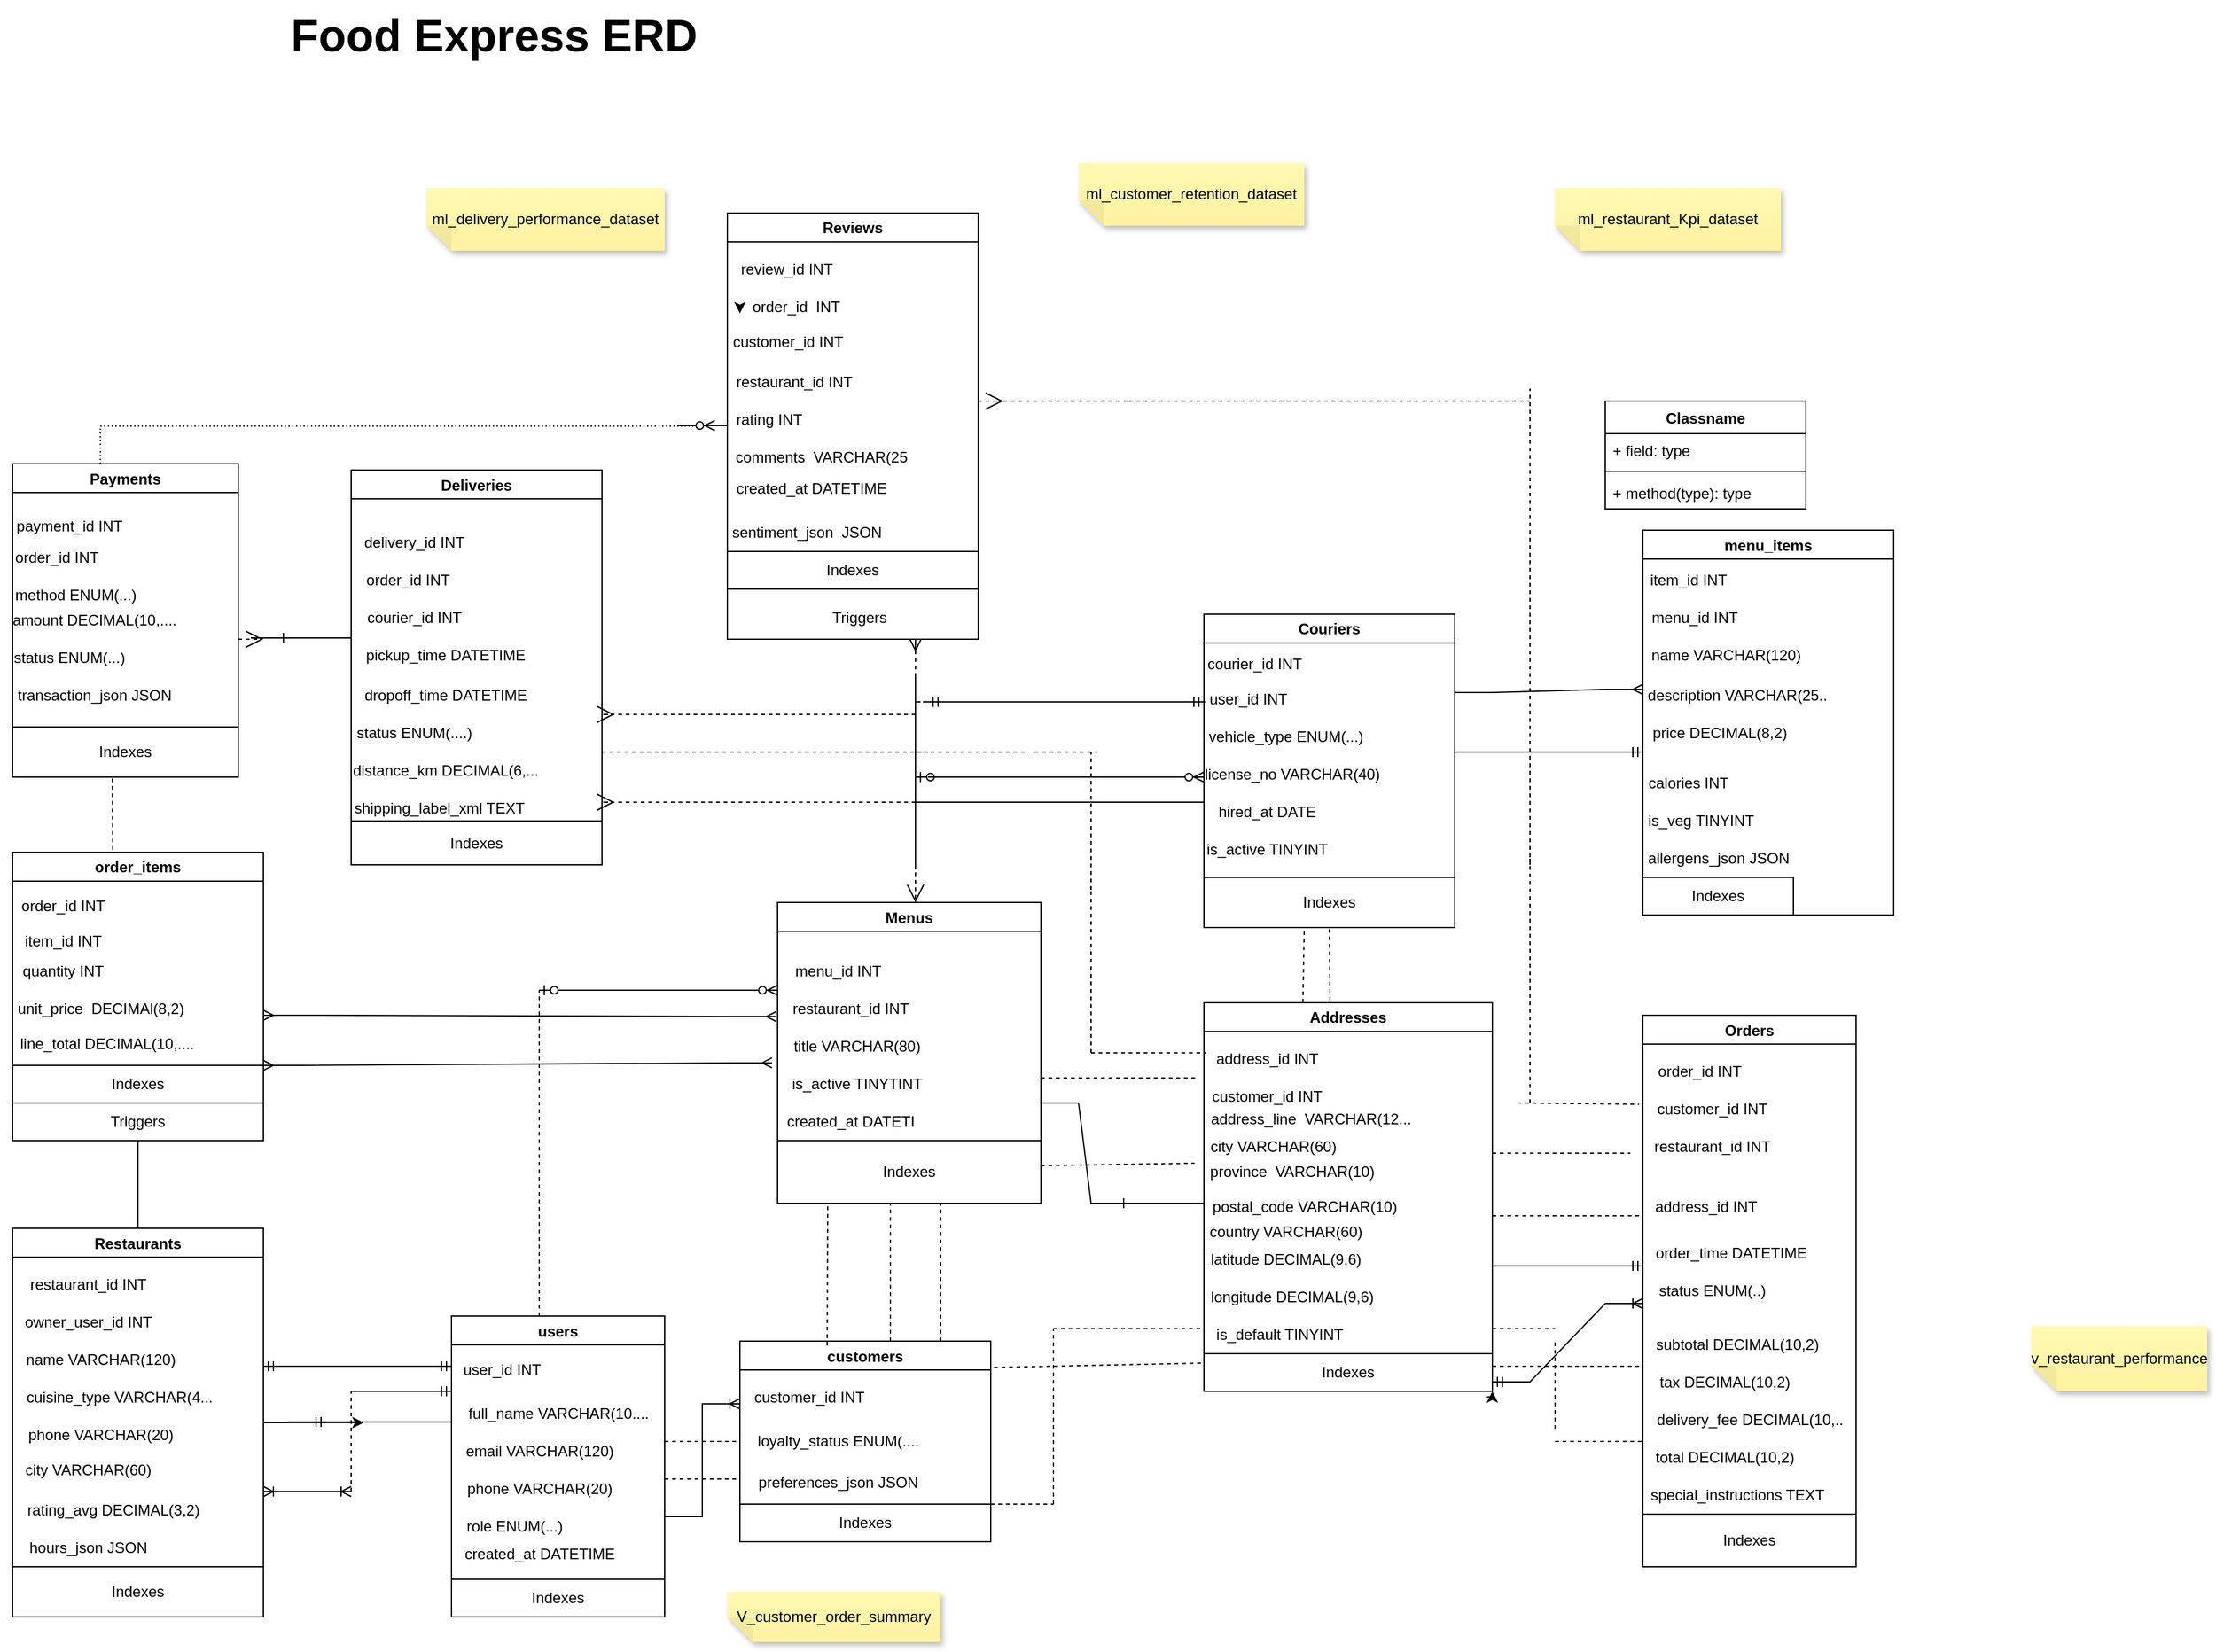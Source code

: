 <mxfile version="28.0.4">
  <diagram name="Page-1" id="BXa5AxyD-gErFOhY3Mkl">
    <mxGraphModel dx="1028" dy="611" grid="1" gridSize="10" guides="1" tooltips="1" connect="1" arrows="1" fold="1" page="1" pageScale="1" pageWidth="850" pageHeight="1100" math="0" shadow="0">
      <root>
        <mxCell id="0" />
        <mxCell id="1" parent="0" />
        <mxCell id="TD91ytQ3rEqcJZGxiR5c-213" value="&lt;h1 style=&quot;margin-top: 0px;&quot;&gt;&lt;span style=&quot;font-size: 36px;&quot;&gt;Food Express ERD&lt;/span&gt;&lt;/h1&gt;" style="text;html=1;whiteSpace=wrap;overflow=hidden;rounded=0;" parent="1" vertex="1">
          <mxGeometry x="680" y="70" width="1076" height="80" as="geometry" />
        </mxCell>
        <mxCell id="BL-Ye2QVcea9PvC6ndcK-2" value="Reviews" style="swimlane;whiteSpace=wrap;html=1;" parent="1" vertex="1">
          <mxGeometry x="1030" y="240" width="200" height="340" as="geometry">
            <mxRectangle x="1060" y="370" width="90" height="30" as="alternateBounds" />
          </mxGeometry>
        </mxCell>
        <mxCell id="BL-Ye2QVcea9PvC6ndcK-6" style="edgeStyle=orthogonalEdgeStyle;rounded=0;orthogonalLoop=1;jettySize=auto;html=1;exitX=0;exitY=0.5;exitDx=0;exitDy=0;" parent="BL-Ye2QVcea9PvC6ndcK-2" source="BL-Ye2QVcea9PvC6ndcK-4" edge="1">
          <mxGeometry relative="1" as="geometry">
            <mxPoint x="10" y="80" as="targetPoint" />
          </mxGeometry>
        </mxCell>
        <mxCell id="BL-Ye2QVcea9PvC6ndcK-4" value="order_id&amp;nbsp; INT" style="text;html=1;align=center;verticalAlign=middle;whiteSpace=wrap;rounded=0;" parent="BL-Ye2QVcea9PvC6ndcK-2" vertex="1">
          <mxGeometry x="10" y="60" width="90" height="30" as="geometry" />
        </mxCell>
        <mxCell id="BL-Ye2QVcea9PvC6ndcK-5" value="review_id INT" style="text;html=1;align=center;verticalAlign=middle;whiteSpace=wrap;rounded=0;" parent="BL-Ye2QVcea9PvC6ndcK-2" vertex="1">
          <mxGeometry x="5" y="30" width="85" height="30" as="geometry" />
        </mxCell>
        <mxCell id="BL-Ye2QVcea9PvC6ndcK-7" value="customer_id INT&lt;div&gt;&lt;br&gt;&lt;/div&gt;" style="text;html=1;align=center;verticalAlign=middle;resizable=0;points=[];autosize=1;strokeColor=none;fillColor=none;" parent="BL-Ye2QVcea9PvC6ndcK-2" vertex="1">
          <mxGeometry x="-7.5" y="90" width="110" height="40" as="geometry" />
        </mxCell>
        <mxCell id="BL-Ye2QVcea9PvC6ndcK-18" value="restaurant_id INT" style="text;html=1;align=center;verticalAlign=middle;resizable=0;points=[];autosize=1;strokeColor=none;fillColor=none;" parent="BL-Ye2QVcea9PvC6ndcK-2" vertex="1">
          <mxGeometry x="-7.5" y="120" width="120" height="30" as="geometry" />
        </mxCell>
        <mxCell id="BL-Ye2QVcea9PvC6ndcK-19" value="rating INT" style="text;html=1;align=center;verticalAlign=middle;resizable=0;points=[];autosize=1;strokeColor=none;fillColor=none;" parent="BL-Ye2QVcea9PvC6ndcK-2" vertex="1">
          <mxGeometry x="-7.5" y="150" width="80" height="30" as="geometry" />
        </mxCell>
        <mxCell id="BL-Ye2QVcea9PvC6ndcK-20" value="&amp;nbsp; &amp;nbsp; &amp;nbsp; &amp;nbsp; &amp;nbsp; &amp;nbsp; &amp;nbsp; &amp;nbsp; &amp;nbsp; &amp;nbsp; &amp;nbsp; &amp;nbsp; &amp;nbsp;comments&amp;nbsp; VARCHAR(25" style="text;html=1;align=center;verticalAlign=middle;resizable=0;points=[];autosize=1;strokeColor=none;fillColor=none;" parent="BL-Ye2QVcea9PvC6ndcK-2" vertex="1">
          <mxGeometry x="-87.5" y="180" width="240" height="30" as="geometry" />
        </mxCell>
        <mxCell id="BL-Ye2QVcea9PvC6ndcK-21" value="&amp;nbsp; &amp;nbsp; &amp;nbsp; &amp;nbsp; &amp;nbsp; &amp;nbsp; &amp;nbsp;created_at DATETIME" style="text;html=1;align=center;verticalAlign=middle;resizable=0;points=[];autosize=1;strokeColor=none;fillColor=none;" parent="BL-Ye2QVcea9PvC6ndcK-2" vertex="1">
          <mxGeometry x="-50" y="205" width="190" height="30" as="geometry" />
        </mxCell>
        <mxCell id="BL-Ye2QVcea9PvC6ndcK-22" value="sentiment_json&amp;nbsp; JSON" style="text;html=1;align=center;verticalAlign=middle;resizable=0;points=[];autosize=1;strokeColor=none;fillColor=none;" parent="BL-Ye2QVcea9PvC6ndcK-2" vertex="1">
          <mxGeometry x="-7.5" y="240" width="140" height="30" as="geometry" />
        </mxCell>
        <mxCell id="BL-Ye2QVcea9PvC6ndcK-31" style="edgeStyle=orthogonalEdgeStyle;rounded=0;orthogonalLoop=1;jettySize=auto;html=1;exitX=0;exitY=0.5;exitDx=0;exitDy=0;" parent="BL-Ye2QVcea9PvC6ndcK-2" source="BL-Ye2QVcea9PvC6ndcK-29" edge="1">
          <mxGeometry relative="1" as="geometry">
            <mxPoint y="285" as="targetPoint" />
          </mxGeometry>
        </mxCell>
        <mxCell id="BL-Ye2QVcea9PvC6ndcK-37" style="edgeStyle=orthogonalEdgeStyle;rounded=0;orthogonalLoop=1;jettySize=auto;html=1;exitX=0;exitY=0.5;exitDx=0;exitDy=0;" parent="BL-Ye2QVcea9PvC6ndcK-2" source="BL-Ye2QVcea9PvC6ndcK-29" edge="1">
          <mxGeometry relative="1" as="geometry">
            <mxPoint y="285" as="targetPoint" />
          </mxGeometry>
        </mxCell>
        <mxCell id="BL-Ye2QVcea9PvC6ndcK-132" value="Triggers" style="text;html=1;align=center;verticalAlign=middle;resizable=0;points=[];autosize=1;strokeColor=none;fillColor=none;" parent="BL-Ye2QVcea9PvC6ndcK-2" vertex="1">
          <mxGeometry x="70" y="308" width="70" height="30" as="geometry" />
        </mxCell>
        <mxCell id="BL-Ye2QVcea9PvC6ndcK-23" value="V_customer_order_summary" style="shape=note;whiteSpace=wrap;html=1;backgroundOutline=1;fontColor=#000000;darkOpacity=0.05;fillColor=#FFF9B2;strokeColor=none;fillStyle=solid;direction=west;gradientDirection=north;gradientColor=#FFF2A1;shadow=1;size=20;pointerEvents=1;" parent="1" vertex="1">
          <mxGeometry x="1030" y="1340" width="170" height="40" as="geometry" />
        </mxCell>
        <mxCell id="BL-Ye2QVcea9PvC6ndcK-24" value="ml_delivery_performance_dataset" style="shape=note;whiteSpace=wrap;html=1;backgroundOutline=1;fontColor=#000000;darkOpacity=0.05;fillColor=#FFF9B2;strokeColor=none;fillStyle=solid;direction=west;gradientDirection=north;gradientColor=#FFF2A1;shadow=1;size=20;pointerEvents=1;" parent="1" vertex="1">
          <mxGeometry x="790" y="220" width="190" height="50" as="geometry" />
        </mxCell>
        <mxCell id="BL-Ye2QVcea9PvC6ndcK-60" value="" style="endArrow=none;html=1;rounded=0;dashed=1;dashPattern=1 2;" parent="1" edge="1">
          <mxGeometry relative="1" as="geometry">
            <mxPoint x="720" y="410" as="sourcePoint" />
            <mxPoint x="1010" y="410" as="targetPoint" />
            <Array as="points">
              <mxPoint x="830" y="410" />
            </Array>
          </mxGeometry>
        </mxCell>
        <mxCell id="BL-Ye2QVcea9PvC6ndcK-54" value="" style="edgeStyle=entityRelationEdgeStyle;fontSize=12;html=1;endArrow=ERzeroToMany;endFill=1;rounded=0;" parent="1" edge="1">
          <mxGeometry width="100" height="100" relative="1" as="geometry">
            <mxPoint x="1000" y="409.5" as="sourcePoint" />
            <mxPoint x="1020" y="409.5" as="targetPoint" />
            <Array as="points">
              <mxPoint x="1020" y="395" />
              <mxPoint x="1010" y="405" />
              <mxPoint x="970" y="389.5" />
              <mxPoint x="1010" y="449.5" />
              <mxPoint x="1010" y="405" />
            </Array>
          </mxGeometry>
        </mxCell>
        <mxCell id="BL-Ye2QVcea9PvC6ndcK-62" value="" style="endArrow=none;html=1;rounded=0;dashed=1;dashPattern=1 2;" parent="1" edge="1">
          <mxGeometry relative="1" as="geometry">
            <mxPoint x="530" y="440" as="sourcePoint" />
            <mxPoint x="720" y="410" as="targetPoint" />
            <Array as="points">
              <mxPoint x="530" y="410" />
            </Array>
          </mxGeometry>
        </mxCell>
        <mxCell id="BL-Ye2QVcea9PvC6ndcK-87" style="edgeStyle=orthogonalEdgeStyle;rounded=0;orthogonalLoop=1;jettySize=auto;html=1;" parent="1" edge="1">
          <mxGeometry relative="1" as="geometry">
            <mxPoint x="670" y="560" as="targetPoint" />
            <mxPoint x="670" y="560" as="sourcePoint" />
          </mxGeometry>
        </mxCell>
        <mxCell id="BL-Ye2QVcea9PvC6ndcK-68" value="Payments" style="swimlane;" parent="1" vertex="1">
          <mxGeometry x="460" y="440" width="180" height="250" as="geometry" />
        </mxCell>
        <mxCell id="BL-Ye2QVcea9PvC6ndcK-69" value="payment_id INT" style="text;html=1;align=center;verticalAlign=middle;resizable=0;points=[];autosize=1;strokeColor=none;fillColor=none;" parent="BL-Ye2QVcea9PvC6ndcK-68" vertex="1">
          <mxGeometry x="-10" y="35" width="110" height="30" as="geometry" />
        </mxCell>
        <mxCell id="BL-Ye2QVcea9PvC6ndcK-70" value="order_id INT" style="text;html=1;align=center;verticalAlign=middle;resizable=0;points=[];autosize=1;strokeColor=none;fillColor=none;" parent="BL-Ye2QVcea9PvC6ndcK-68" vertex="1">
          <mxGeometry x="-10" y="60" width="90" height="30" as="geometry" />
        </mxCell>
        <mxCell id="BL-Ye2QVcea9PvC6ndcK-71" value="method ENUM(...)" style="text;html=1;align=center;verticalAlign=middle;resizable=0;points=[];autosize=1;strokeColor=none;fillColor=none;" parent="BL-Ye2QVcea9PvC6ndcK-68" vertex="1">
          <mxGeometry x="-10" y="90" width="120" height="30" as="geometry" />
        </mxCell>
        <mxCell id="BL-Ye2QVcea9PvC6ndcK-74" value="amount DECIMAL(10,...." style="text;html=1;align=center;verticalAlign=middle;resizable=0;points=[];autosize=1;strokeColor=none;fillColor=none;" parent="BL-Ye2QVcea9PvC6ndcK-68" vertex="1">
          <mxGeometry x="-10" y="110" width="150" height="30" as="geometry" />
        </mxCell>
        <mxCell id="BL-Ye2QVcea9PvC6ndcK-75" value="status ENUM(...)" style="text;html=1;align=center;verticalAlign=middle;resizable=0;points=[];autosize=1;strokeColor=none;fillColor=none;" parent="BL-Ye2QVcea9PvC6ndcK-68" vertex="1">
          <mxGeometry x="-10" y="140" width="110" height="30" as="geometry" />
        </mxCell>
        <mxCell id="BL-Ye2QVcea9PvC6ndcK-78" value="transaction_json JSON" style="text;html=1;align=center;verticalAlign=middle;resizable=0;points=[];autosize=1;strokeColor=none;fillColor=none;" parent="BL-Ye2QVcea9PvC6ndcK-68" vertex="1">
          <mxGeometry x="-10" y="170" width="150" height="30" as="geometry" />
        </mxCell>
        <UserObject label="Indexes" treeRoot="1" id="BL-Ye2QVcea9PvC6ndcK-79">
          <mxCell style="whiteSpace=wrap;html=1;align=center;treeFolding=1;treeMoving=1;newEdgeStyle={&quot;edgeStyle&quot;:&quot;elbowEdgeStyle&quot;,&quot;startArrow&quot;:&quot;none&quot;,&quot;endArrow&quot;:&quot;none&quot;};" parent="BL-Ye2QVcea9PvC6ndcK-68" vertex="1">
            <mxGeometry y="210" width="180" height="40" as="geometry" />
          </mxCell>
        </UserObject>
        <mxCell id="BL-Ye2QVcea9PvC6ndcK-80" style="edgeStyle=elbowEdgeStyle;rounded=0;orthogonalLoop=1;jettySize=auto;html=1;startArrow=none;endArrow=none;exitX=0;exitY=0.5;exitDx=0;exitDy=0;" parent="BL-Ye2QVcea9PvC6ndcK-68" source="BL-Ye2QVcea9PvC6ndcK-79" target="BL-Ye2QVcea9PvC6ndcK-79" edge="1">
          <mxGeometry relative="1" as="geometry">
            <Array as="points">
              <mxPoint x="10" y="223" />
            </Array>
          </mxGeometry>
        </mxCell>
        <mxCell id="BL-Ye2QVcea9PvC6ndcK-88" value="" style="endArrow=open;endSize=12;dashed=1;html=1;rounded=0;" parent="1" edge="1">
          <mxGeometry x="-1" y="-10" width="160" relative="1" as="geometry">
            <mxPoint x="640" y="580" as="sourcePoint" />
            <mxPoint x="660" y="580" as="targetPoint" />
            <mxPoint x="-10" y="-10" as="offset" />
          </mxGeometry>
        </mxCell>
        <mxCell id="BL-Ye2QVcea9PvC6ndcK-92" value="" style="edgeStyle=entityRelationEdgeStyle;fontSize=12;html=1;endArrow=ERone;endFill=1;rounded=0;" parent="1" edge="1">
          <mxGeometry width="100" height="100" relative="1" as="geometry">
            <mxPoint x="700" y="579" as="sourcePoint" />
            <mxPoint x="680" y="579" as="targetPoint" />
            <Array as="points">
              <mxPoint x="950" y="600" />
            </Array>
          </mxGeometry>
        </mxCell>
        <mxCell id="BL-Ye2QVcea9PvC6ndcK-95" value="Deliveries" style="swimlane;" parent="1" vertex="1">
          <mxGeometry x="730" y="445" width="200" height="315" as="geometry" />
        </mxCell>
        <mxCell id="BL-Ye2QVcea9PvC6ndcK-99" value="delivery_id INT" style="text;html=1;align=center;verticalAlign=middle;resizable=0;points=[];autosize=1;strokeColor=none;fillColor=none;" parent="BL-Ye2QVcea9PvC6ndcK-95" vertex="1">
          <mxGeometry y="43" width="100" height="30" as="geometry" />
        </mxCell>
        <mxCell id="BL-Ye2QVcea9PvC6ndcK-100" value="order_id INT" style="text;html=1;align=center;verticalAlign=middle;resizable=0;points=[];autosize=1;strokeColor=none;fillColor=none;" parent="BL-Ye2QVcea9PvC6ndcK-95" vertex="1">
          <mxGeometry y="73" width="90" height="30" as="geometry" />
        </mxCell>
        <mxCell id="BL-Ye2QVcea9PvC6ndcK-101" value="courier_id INT" style="text;html=1;align=center;verticalAlign=middle;resizable=0;points=[];autosize=1;strokeColor=none;fillColor=none;" parent="BL-Ye2QVcea9PvC6ndcK-95" vertex="1">
          <mxGeometry y="103" width="100" height="30" as="geometry" />
        </mxCell>
        <mxCell id="BL-Ye2QVcea9PvC6ndcK-103" value="dropoff_time DATETIME" style="text;html=1;align=center;verticalAlign=middle;resizable=0;points=[];autosize=1;strokeColor=none;fillColor=none;" parent="BL-Ye2QVcea9PvC6ndcK-95" vertex="1">
          <mxGeometry y="165" width="150" height="30" as="geometry" />
        </mxCell>
        <mxCell id="BL-Ye2QVcea9PvC6ndcK-107" value="distance_km DECIMAL(6,..." style="text;html=1;align=center;verticalAlign=middle;resizable=0;points=[];autosize=1;strokeColor=none;fillColor=none;" parent="BL-Ye2QVcea9PvC6ndcK-95" vertex="1">
          <mxGeometry x="-10" y="225" width="170" height="30" as="geometry" />
        </mxCell>
        <UserObject label="Indexes" treeRoot="1" id="BL-Ye2QVcea9PvC6ndcK-112">
          <mxCell style="whiteSpace=wrap;html=1;align=center;treeFolding=1;treeMoving=1;newEdgeStyle={&quot;edgeStyle&quot;:&quot;elbowEdgeStyle&quot;,&quot;startArrow&quot;:&quot;none&quot;,&quot;endArrow&quot;:&quot;none&quot;};" parent="BL-Ye2QVcea9PvC6ndcK-95" vertex="1">
            <mxGeometry y="280" width="200" height="35" as="geometry" />
          </mxCell>
        </UserObject>
        <mxCell id="BL-Ye2QVcea9PvC6ndcK-102" value="pickup_time DATETIME" style="text;html=1;align=center;verticalAlign=middle;resizable=0;points=[];autosize=1;strokeColor=none;fillColor=none;" parent="1" vertex="1">
          <mxGeometry x="730" y="578" width="150" height="30" as="geometry" />
        </mxCell>
        <mxCell id="BL-Ye2QVcea9PvC6ndcK-104" value="status ENUM(....)" style="text;html=1;align=center;verticalAlign=middle;resizable=0;points=[];autosize=1;strokeColor=none;fillColor=none;" parent="1" vertex="1">
          <mxGeometry x="720" y="640" width="120" height="30" as="geometry" />
        </mxCell>
        <mxCell id="BL-Ye2QVcea9PvC6ndcK-110" value="shipping_label_xml TEXT" style="text;html=1;align=center;verticalAlign=middle;resizable=0;points=[];autosize=1;strokeColor=none;fillColor=none;" parent="1" vertex="1">
          <mxGeometry x="720" y="700" width="160" height="30" as="geometry" />
        </mxCell>
        <mxCell id="BL-Ye2QVcea9PvC6ndcK-128" value="" style="html=1;verticalAlign=bottom;endArrow=open;dashed=1;endSize=8;curved=0;rounded=0;exitX=0.5;exitY=1;exitDx=0;exitDy=0;" parent="1" edge="1">
          <mxGeometry relative="1" as="geometry">
            <mxPoint x="1180" y="580" as="sourcePoint" />
            <mxPoint x="1180" y="590" as="targetPoint" />
          </mxGeometry>
        </mxCell>
        <mxCell id="BL-Ye2QVcea9PvC6ndcK-137" value="" style="endArrow=open;endSize=12;dashed=1;html=1;rounded=0;" parent="1" edge="1">
          <mxGeometry width="160" relative="1" as="geometry">
            <mxPoint x="1180" y="610" as="sourcePoint" />
            <mxPoint x="1180" y="790" as="targetPoint" />
          </mxGeometry>
        </mxCell>
        <mxCell id="BL-Ye2QVcea9PvC6ndcK-148" value="" style="endArrow=open;endSize=12;dashed=1;html=1;rounded=0;" parent="1" edge="1">
          <mxGeometry width="160" relative="1" as="geometry">
            <mxPoint x="1180" y="640" as="sourcePoint" />
            <mxPoint x="940" y="640" as="targetPoint" />
            <Array as="points">
              <mxPoint x="930" y="640" />
            </Array>
          </mxGeometry>
        </mxCell>
        <mxCell id="BL-Ye2QVcea9PvC6ndcK-154" value="" style="endArrow=open;endSize=12;dashed=1;html=1;rounded=0;" parent="1" edge="1">
          <mxGeometry width="160" relative="1" as="geometry">
            <mxPoint x="1180" y="710" as="sourcePoint" />
            <mxPoint x="940" y="710" as="targetPoint" />
            <Array as="points">
              <mxPoint x="930" y="710" />
            </Array>
          </mxGeometry>
        </mxCell>
        <mxCell id="BL-Ye2QVcea9PvC6ndcK-157" value="" style="endArrow=none;dashed=1;html=1;rounded=0;" parent="1" edge="1">
          <mxGeometry width="50" height="50" relative="1" as="geometry">
            <mxPoint x="930" y="670" as="sourcePoint" />
            <mxPoint x="1190" y="670" as="targetPoint" />
          </mxGeometry>
        </mxCell>
        <mxCell id="BL-Ye2QVcea9PvC6ndcK-158" value="" style="endArrow=none;dashed=1;html=1;rounded=0;" parent="1" edge="1">
          <mxGeometry width="50" height="50" relative="1" as="geometry">
            <mxPoint x="1180" y="760" as="sourcePoint" />
            <mxPoint x="1180" y="580" as="targetPoint" />
          </mxGeometry>
        </mxCell>
        <mxCell id="BL-Ye2QVcea9PvC6ndcK-159" value="" style="endArrow=none;dashed=1;html=1;rounded=0;" parent="1" edge="1">
          <mxGeometry width="50" height="50" relative="1" as="geometry">
            <mxPoint x="1180" y="630" as="sourcePoint" />
            <mxPoint x="1180" y="630" as="targetPoint" />
            <Array as="points">
              <mxPoint x="1290" y="630" />
            </Array>
          </mxGeometry>
        </mxCell>
        <mxCell id="BL-Ye2QVcea9PvC6ndcK-161" value="" style="endArrow=none;dashed=1;html=1;rounded=0;" parent="1" edge="1">
          <mxGeometry width="50" height="50" relative="1" as="geometry">
            <mxPoint x="1290" y="630" as="sourcePoint" />
            <mxPoint x="1360" y="630" as="targetPoint" />
          </mxGeometry>
        </mxCell>
        <mxCell id="BL-Ye2QVcea9PvC6ndcK-162" value="" style="endArrow=none;dashed=1;html=1;rounded=0;" parent="1" edge="1">
          <mxGeometry width="50" height="50" relative="1" as="geometry">
            <mxPoint x="1331" y="630" as="sourcePoint" />
            <mxPoint x="1411" y="630" as="targetPoint" />
          </mxGeometry>
        </mxCell>
        <mxCell id="BL-Ye2QVcea9PvC6ndcK-163" value="" style="edgeStyle=entityRelationEdgeStyle;fontSize=12;html=1;endArrow=ERmandOne;startArrow=ERmandOne;rounded=0;" parent="1" edge="1">
          <mxGeometry width="100" height="100" relative="1" as="geometry">
            <mxPoint x="1190" y="630" as="sourcePoint" />
            <mxPoint x="1410" y="630" as="targetPoint" />
          </mxGeometry>
        </mxCell>
        <mxCell id="BL-Ye2QVcea9PvC6ndcK-165" value="Couriers" style="swimlane;whiteSpace=wrap;html=1;" parent="1" vertex="1">
          <mxGeometry x="1410" y="560" width="200" height="250" as="geometry" />
        </mxCell>
        <mxCell id="BL-Ye2QVcea9PvC6ndcK-166" value="courier_id INT" style="text;html=1;align=center;verticalAlign=middle;resizable=0;points=[];autosize=1;strokeColor=none;fillColor=none;" parent="BL-Ye2QVcea9PvC6ndcK-165" vertex="1">
          <mxGeometry x="-10" y="25" width="100" height="30" as="geometry" />
        </mxCell>
        <mxCell id="BL-Ye2QVcea9PvC6ndcK-167" value="user_id INT" style="text;html=1;align=center;verticalAlign=middle;resizable=0;points=[];autosize=1;strokeColor=none;fillColor=none;" parent="BL-Ye2QVcea9PvC6ndcK-165" vertex="1">
          <mxGeometry x="-10" y="53" width="90" height="30" as="geometry" />
        </mxCell>
        <mxCell id="BL-Ye2QVcea9PvC6ndcK-168" value="vehicle_type ENUM(...)" style="text;html=1;align=center;verticalAlign=middle;resizable=0;points=[];autosize=1;strokeColor=none;fillColor=none;" parent="BL-Ye2QVcea9PvC6ndcK-165" vertex="1">
          <mxGeometry x="-10" y="83" width="150" height="30" as="geometry" />
        </mxCell>
        <mxCell id="BL-Ye2QVcea9PvC6ndcK-170" value="license_no VARCHAR(40)" style="text;html=1;align=center;verticalAlign=middle;resizable=0;points=[];autosize=1;strokeColor=none;fillColor=none;" parent="BL-Ye2QVcea9PvC6ndcK-165" vertex="1">
          <mxGeometry x="-10" y="113" width="160" height="30" as="geometry" />
        </mxCell>
        <mxCell id="BL-Ye2QVcea9PvC6ndcK-175" value="hired_at DATE" style="text;html=1;align=center;verticalAlign=middle;resizable=0;points=[];autosize=1;strokeColor=none;fillColor=none;" parent="BL-Ye2QVcea9PvC6ndcK-165" vertex="1">
          <mxGeometry y="143" width="100" height="30" as="geometry" />
        </mxCell>
        <mxCell id="BL-Ye2QVcea9PvC6ndcK-177" value="is_active TINYINT" style="text;html=1;align=center;verticalAlign=middle;resizable=0;points=[];autosize=1;strokeColor=none;fillColor=none;" parent="BL-Ye2QVcea9PvC6ndcK-165" vertex="1">
          <mxGeometry x="-10" y="173" width="120" height="30" as="geometry" />
        </mxCell>
        <mxCell id="BL-Ye2QVcea9PvC6ndcK-180" style="edgeStyle=elbowEdgeStyle;rounded=0;orthogonalLoop=1;jettySize=auto;html=1;startArrow=none;endArrow=none;exitX=0.5;exitY=1;exitDx=0;exitDy=0;" parent="BL-Ye2QVcea9PvC6ndcK-165" source="BL-Ye2QVcea9PvC6ndcK-178" edge="1">
          <mxGeometry relative="1" as="geometry">
            <mxPoint x="100" y="235" as="targetPoint" />
            <Array as="points" />
          </mxGeometry>
        </mxCell>
        <UserObject label="Indexes" treeRoot="1" id="BL-Ye2QVcea9PvC6ndcK-178">
          <mxCell style="whiteSpace=wrap;html=1;align=center;treeFolding=1;treeMoving=1;newEdgeStyle={&quot;edgeStyle&quot;:&quot;elbowEdgeStyle&quot;,&quot;startArrow&quot;:&quot;none&quot;,&quot;endArrow&quot;:&quot;none&quot;};" parent="BL-Ye2QVcea9PvC6ndcK-165" vertex="1">
            <mxGeometry y="210" width="200" height="40" as="geometry" />
          </mxCell>
        </UserObject>
        <mxCell id="BL-Ye2QVcea9PvC6ndcK-188" value="" style="edgeStyle=entityRelationEdgeStyle;fontSize=12;html=1;endArrow=ERzeroToMany;startArrow=ERzeroToOne;rounded=0;" parent="BL-Ye2QVcea9PvC6ndcK-165" edge="1">
          <mxGeometry width="100" height="100" relative="1" as="geometry">
            <mxPoint x="-230.08" y="130" as="sourcePoint" />
            <mxPoint y="130" as="targetPoint" />
            <Array as="points">
              <mxPoint x="-220.08" y="130" />
              <mxPoint x="-10.08" y="130" />
            </Array>
          </mxGeometry>
        </mxCell>
        <mxCell id="BL-Ye2QVcea9PvC6ndcK-246" value="" style="edgeStyle=entityRelationEdgeStyle;fontSize=12;html=1;endArrow=ERmandOne;rounded=0;" parent="BL-Ye2QVcea9PvC6ndcK-165" edge="1">
          <mxGeometry width="100" height="100" relative="1" as="geometry">
            <mxPoint x="200" y="110" as="sourcePoint" />
            <mxPoint x="350" y="110" as="targetPoint" />
          </mxGeometry>
        </mxCell>
        <mxCell id="BL-Ye2QVcea9PvC6ndcK-350" value="" style="endArrow=none;dashed=1;html=1;rounded=0;" parent="BL-Ye2QVcea9PvC6ndcK-165" edge="1">
          <mxGeometry width="50" height="50" relative="1" as="geometry">
            <mxPoint x="260" y="390" as="sourcePoint" />
            <mxPoint x="260" y="190" as="targetPoint" />
          </mxGeometry>
        </mxCell>
        <mxCell id="BL-Ye2QVcea9PvC6ndcK-183" value="" style="endArrow=none;dashed=1;html=1;rounded=0;" parent="1" edge="1">
          <mxGeometry width="50" height="50" relative="1" as="geometry">
            <mxPoint x="1180" y="670" as="sourcePoint" />
            <mxPoint x="1270" y="670" as="targetPoint" />
          </mxGeometry>
        </mxCell>
        <mxCell id="BL-Ye2QVcea9PvC6ndcK-184" value="" style="endArrow=none;dashed=1;html=1;rounded=0;" parent="1" edge="1">
          <mxGeometry width="50" height="50" relative="1" as="geometry">
            <mxPoint x="1275" y="670" as="sourcePoint" />
            <mxPoint x="1325" y="670" as="targetPoint" />
          </mxGeometry>
        </mxCell>
        <mxCell id="BL-Ye2QVcea9PvC6ndcK-185" value="" style="endArrow=none;dashed=1;html=1;rounded=0;" parent="1" edge="1">
          <mxGeometry width="50" height="50" relative="1" as="geometry">
            <mxPoint x="1320" y="780" as="sourcePoint" />
            <mxPoint x="1320" y="670" as="targetPoint" />
          </mxGeometry>
        </mxCell>
        <mxCell id="BL-Ye2QVcea9PvC6ndcK-186" value="" style="endArrow=none;dashed=1;html=1;rounded=0;" parent="1" edge="1">
          <mxGeometry width="50" height="50" relative="1" as="geometry">
            <mxPoint x="1180" y="690" as="sourcePoint" />
            <mxPoint x="1390" y="690" as="targetPoint" />
          </mxGeometry>
        </mxCell>
        <mxCell id="BL-Ye2QVcea9PvC6ndcK-189" value="" style="endArrow=none;dashed=1;html=1;rounded=0;" parent="1" edge="1">
          <mxGeometry width="50" height="50" relative="1" as="geometry">
            <mxPoint x="1320" y="880" as="sourcePoint" />
            <mxPoint x="1320" y="780" as="targetPoint" />
          </mxGeometry>
        </mxCell>
        <mxCell id="BL-Ye2QVcea9PvC6ndcK-190" value="" style="endArrow=none;html=1;rounded=0;" parent="1" edge="1">
          <mxGeometry width="50" height="50" relative="1" as="geometry">
            <mxPoint x="1190" y="690" as="sourcePoint" />
            <mxPoint x="1390" y="690" as="targetPoint" />
          </mxGeometry>
        </mxCell>
        <mxCell id="BL-Ye2QVcea9PvC6ndcK-194" value="" style="endArrow=none;dashed=1;html=1;rounded=0;entryX=0.5;entryY=1;entryDx=0;entryDy=0;exitX=0.437;exitY=-0.006;exitDx=0;exitDy=0;exitPerimeter=0;" parent="1" source="BL-Ye2QVcea9PvC6ndcK-195" target="BL-Ye2QVcea9PvC6ndcK-178" edge="1">
          <mxGeometry width="50" height="50" relative="1" as="geometry">
            <mxPoint x="1510" y="860" as="sourcePoint" />
            <mxPoint x="1520" y="810" as="targetPoint" />
          </mxGeometry>
        </mxCell>
        <mxCell id="BL-Ye2QVcea9PvC6ndcK-231" style="edgeStyle=orthogonalEdgeStyle;rounded=0;orthogonalLoop=1;jettySize=auto;html=1;exitX=0.981;exitY=1.15;exitDx=0;exitDy=0;entryX=1;entryY=1;entryDx=0;entryDy=0;exitPerimeter=0;" parent="1" source="BL-Ye2QVcea9PvC6ndcK-230" target="BL-Ye2QVcea9PvC6ndcK-230" edge="1">
          <mxGeometry relative="1" as="geometry" />
        </mxCell>
        <mxCell id="BL-Ye2QVcea9PvC6ndcK-195" value="Addresses" style="swimlane;whiteSpace=wrap;html=1;" parent="1" vertex="1">
          <mxGeometry x="1410" y="870" width="230" height="310" as="geometry" />
        </mxCell>
        <mxCell id="BL-Ye2QVcea9PvC6ndcK-196" value="address_id INT" style="text;html=1;align=center;verticalAlign=middle;resizable=0;points=[];autosize=1;strokeColor=none;fillColor=none;" parent="BL-Ye2QVcea9PvC6ndcK-195" vertex="1">
          <mxGeometry y="30" width="100" height="30" as="geometry" />
        </mxCell>
        <mxCell id="BL-Ye2QVcea9PvC6ndcK-199" value="customer_id INT" style="text;html=1;align=center;verticalAlign=middle;resizable=0;points=[];autosize=1;strokeColor=none;fillColor=none;" parent="BL-Ye2QVcea9PvC6ndcK-195" vertex="1">
          <mxGeometry x="-5" y="60" width="110" height="30" as="geometry" />
        </mxCell>
        <mxCell id="BL-Ye2QVcea9PvC6ndcK-200" value="address_line&amp;nbsp; VARCHAR(12..." style="text;html=1;align=center;verticalAlign=middle;resizable=0;points=[];autosize=1;strokeColor=none;fillColor=none;" parent="BL-Ye2QVcea9PvC6ndcK-195" vertex="1">
          <mxGeometry x="-5" y="78" width="180" height="30" as="geometry" />
        </mxCell>
        <mxCell id="BL-Ye2QVcea9PvC6ndcK-201" value="city VARCHAR(60)" style="text;html=1;align=center;verticalAlign=middle;resizable=0;points=[];autosize=1;strokeColor=none;fillColor=none;" parent="BL-Ye2QVcea9PvC6ndcK-195" vertex="1">
          <mxGeometry x="-5" y="100" width="120" height="30" as="geometry" />
        </mxCell>
        <mxCell id="BL-Ye2QVcea9PvC6ndcK-203" value="postal_code VARCHAR(10)" style="text;html=1;align=center;verticalAlign=middle;resizable=0;points=[];autosize=1;strokeColor=none;fillColor=none;" parent="BL-Ye2QVcea9PvC6ndcK-195" vertex="1">
          <mxGeometry x="-5" y="148" width="170" height="30" as="geometry" />
        </mxCell>
        <mxCell id="BL-Ye2QVcea9PvC6ndcK-202" value="province&amp;nbsp; VARCHAR(10)" style="text;html=1;align=center;verticalAlign=middle;resizable=0;points=[];autosize=1;strokeColor=none;fillColor=none;" parent="BL-Ye2QVcea9PvC6ndcK-195" vertex="1">
          <mxGeometry x="-5" y="120" width="150" height="30" as="geometry" />
        </mxCell>
        <mxCell id="BL-Ye2QVcea9PvC6ndcK-227" value="longitude DECIMAL(9,6)" style="text;html=1;align=center;verticalAlign=middle;resizable=0;points=[];autosize=1;strokeColor=none;fillColor=none;" parent="BL-Ye2QVcea9PvC6ndcK-195" vertex="1">
          <mxGeometry x="-5" y="220" width="150" height="30" as="geometry" />
        </mxCell>
        <mxCell id="BL-Ye2QVcea9PvC6ndcK-228" value="is_default TINYINT" style="text;html=1;align=center;verticalAlign=middle;resizable=0;points=[];autosize=1;strokeColor=none;fillColor=none;" parent="BL-Ye2QVcea9PvC6ndcK-195" vertex="1">
          <mxGeometry y="250" width="120" height="30" as="geometry" />
        </mxCell>
        <mxCell id="BL-Ye2QVcea9PvC6ndcK-204" value="" style="endArrow=none;html=1;rounded=0;" parent="1" edge="1">
          <mxGeometry width="50" height="50" relative="1" as="geometry">
            <mxPoint x="1180" y="710" as="sourcePoint" />
            <mxPoint x="1410" y="710" as="targetPoint" />
          </mxGeometry>
        </mxCell>
        <mxCell id="BL-Ye2QVcea9PvC6ndcK-205" value="" style="endArrow=none;dashed=1;html=1;rounded=0;entryX=0.442;entryY=0.963;entryDx=0;entryDy=0;entryPerimeter=0;" parent="1" target="BL-Ye2QVcea9PvC6ndcK-79" edge="1">
          <mxGeometry width="50" height="50" relative="1" as="geometry">
            <mxPoint x="540" y="760" as="sourcePoint" />
            <mxPoint x="540" y="700" as="targetPoint" />
            <Array as="points">
              <mxPoint x="540" y="760" />
            </Array>
          </mxGeometry>
        </mxCell>
        <mxCell id="BL-Ye2QVcea9PvC6ndcK-206" value="order_items" style="swimlane;whiteSpace=wrap;html=1;" parent="1" vertex="1">
          <mxGeometry x="460" y="750" width="200" height="230" as="geometry" />
        </mxCell>
        <mxCell id="BL-Ye2QVcea9PvC6ndcK-211" value="quantity INT" style="text;html=1;align=center;verticalAlign=middle;resizable=0;points=[];autosize=1;strokeColor=none;fillColor=none;" parent="BL-Ye2QVcea9PvC6ndcK-206" vertex="1">
          <mxGeometry x="-5" y="80" width="90" height="30" as="geometry" />
        </mxCell>
        <mxCell id="BL-Ye2QVcea9PvC6ndcK-210" value="item_id INT&lt;div&gt;&lt;br&gt;&lt;/div&gt;" style="text;html=1;align=center;verticalAlign=middle;resizable=0;points=[];autosize=1;strokeColor=none;fillColor=none;" parent="BL-Ye2QVcea9PvC6ndcK-206" vertex="1">
          <mxGeometry y="58" width="80" height="40" as="geometry" />
        </mxCell>
        <mxCell id="BL-Ye2QVcea9PvC6ndcK-214" value="unit_price&amp;nbsp; DECIMAl(8,2)" style="text;html=1;align=center;verticalAlign=middle;resizable=0;points=[];autosize=1;strokeColor=none;fillColor=none;" parent="BL-Ye2QVcea9PvC6ndcK-206" vertex="1">
          <mxGeometry x="-10" y="110" width="160" height="30" as="geometry" />
        </mxCell>
        <mxCell id="BL-Ye2QVcea9PvC6ndcK-217" value="Triggers" style="whiteSpace=wrap;html=1;" parent="BL-Ye2QVcea9PvC6ndcK-206" vertex="1">
          <mxGeometry y="200" width="200" height="30" as="geometry" />
        </mxCell>
        <mxCell id="BL-Ye2QVcea9PvC6ndcK-218" style="edgeStyle=orthogonalEdgeStyle;rounded=0;orthogonalLoop=1;jettySize=auto;html=1;exitX=0.5;exitY=1;exitDx=0;exitDy=0;entryX=0.5;entryY=1;entryDx=0;entryDy=0;" parent="BL-Ye2QVcea9PvC6ndcK-206" source="BL-Ye2QVcea9PvC6ndcK-217" target="BL-Ye2QVcea9PvC6ndcK-206" edge="1">
          <mxGeometry relative="1" as="geometry" />
        </mxCell>
        <mxCell id="BL-Ye2QVcea9PvC6ndcK-207" value="order_id INT" style="text;html=1;align=center;verticalAlign=middle;resizable=0;points=[];autosize=1;strokeColor=none;fillColor=none;" parent="1" vertex="1">
          <mxGeometry x="455" y="778" width="90" height="30" as="geometry" />
        </mxCell>
        <mxCell id="BL-Ye2QVcea9PvC6ndcK-215" value="line_total DECIMAL(10,...." style="text;html=1;align=center;verticalAlign=middle;resizable=0;points=[];autosize=1;strokeColor=none;fillColor=none;" parent="1" vertex="1">
          <mxGeometry x="455" y="888" width="160" height="30" as="geometry" />
        </mxCell>
        <mxCell id="BL-Ye2QVcea9PvC6ndcK-216" value="Indexes" style="whiteSpace=wrap;html=1;" parent="1" vertex="1">
          <mxGeometry x="460" y="920" width="200" height="30" as="geometry" />
        </mxCell>
        <mxCell id="BL-Ye2QVcea9PvC6ndcK-222" value="country VARCHAR(60)" style="text;html=1;align=center;verticalAlign=middle;resizable=0;points=[];autosize=1;strokeColor=none;fillColor=none;" parent="1" vertex="1">
          <mxGeometry x="1400" y="1038" width="150" height="30" as="geometry" />
        </mxCell>
        <mxCell id="BL-Ye2QVcea9PvC6ndcK-223" value="latitude DECIMAL(9,6)" style="text;html=1;align=center;verticalAlign=middle;resizable=0;points=[];autosize=1;strokeColor=none;fillColor=none;" parent="1" vertex="1">
          <mxGeometry x="1405" y="1060" width="140" height="30" as="geometry" />
        </mxCell>
        <mxCell id="BL-Ye2QVcea9PvC6ndcK-226" value="" style="endArrow=none;dashed=1;html=1;rounded=0;exitX=0.343;exitY=0;exitDx=0;exitDy=0;exitPerimeter=0;" parent="1" source="BL-Ye2QVcea9PvC6ndcK-195" edge="1">
          <mxGeometry width="50" height="50" relative="1" as="geometry">
            <mxPoint x="1490" y="860" as="sourcePoint" />
            <mxPoint x="1490" y="810" as="targetPoint" />
          </mxGeometry>
        </mxCell>
        <mxCell id="BL-Ye2QVcea9PvC6ndcK-230" value="Indexes" style="whiteSpace=wrap;html=1;" parent="1" vertex="1">
          <mxGeometry x="1410" y="1150" width="230" height="30" as="geometry" />
        </mxCell>
        <mxCell id="BL-Ye2QVcea9PvC6ndcK-29" value="Indexes" style="whiteSpace=wrap;html=1;align=center;" parent="1" vertex="1">
          <mxGeometry x="1030" y="510" width="200" height="30" as="geometry" />
        </mxCell>
        <mxCell id="BL-Ye2QVcea9PvC6ndcK-234" value="" style="endArrow=open;endSize=12;dashed=1;html=1;rounded=0;" parent="1" edge="1">
          <mxGeometry width="160" relative="1" as="geometry">
            <mxPoint x="1230" y="390" as="sourcePoint" />
            <mxPoint x="1250" y="390" as="targetPoint" />
          </mxGeometry>
        </mxCell>
        <mxCell id="BL-Ye2QVcea9PvC6ndcK-235" value="" style="endArrow=none;dashed=1;html=1;rounded=0;" parent="1" edge="1">
          <mxGeometry width="50" height="50" relative="1" as="geometry">
            <mxPoint x="1250" y="390" as="sourcePoint" />
            <mxPoint x="1350" y="390" as="targetPoint" />
          </mxGeometry>
        </mxCell>
        <mxCell id="BL-Ye2QVcea9PvC6ndcK-237" value="" style="endArrow=none;dashed=1;html=1;rounded=0;" parent="1" edge="1">
          <mxGeometry width="50" height="50" relative="1" as="geometry">
            <mxPoint x="1350" y="390" as="sourcePoint" />
            <mxPoint x="1670" y="390" as="targetPoint" />
          </mxGeometry>
        </mxCell>
        <mxCell id="BL-Ye2QVcea9PvC6ndcK-238" value="" style="endArrow=none;dashed=1;html=1;rounded=0;" parent="1" edge="1">
          <mxGeometry width="50" height="50" relative="1" as="geometry">
            <mxPoint x="1670" y="760" as="sourcePoint" />
            <mxPoint x="1670" y="380" as="targetPoint" />
          </mxGeometry>
        </mxCell>
        <mxCell id="BL-Ye2QVcea9PvC6ndcK-239" value="" style="edgeStyle=entityRelationEdgeStyle;fontSize=12;html=1;endArrow=ERmany;rounded=0;exitX=1;exitY=0.25;exitDx=0;exitDy=0;" parent="1" source="BL-Ye2QVcea9PvC6ndcK-165" edge="1">
          <mxGeometry width="100" height="100" relative="1" as="geometry">
            <mxPoint x="1660" y="620" as="sourcePoint" />
            <mxPoint x="1760" y="620" as="targetPoint" />
          </mxGeometry>
        </mxCell>
        <mxCell id="BL-Ye2QVcea9PvC6ndcK-244" value="menu_items" style="swimlane;" parent="1" vertex="1">
          <mxGeometry x="1760" y="493" width="200" height="307" as="geometry" />
        </mxCell>
        <mxCell id="BL-Ye2QVcea9PvC6ndcK-247" value="item_id INT" style="text;html=1;align=center;verticalAlign=middle;resizable=0;points=[];autosize=1;strokeColor=none;fillColor=none;" parent="BL-Ye2QVcea9PvC6ndcK-244" vertex="1">
          <mxGeometry x="-4" y="25" width="80" height="30" as="geometry" />
        </mxCell>
        <mxCell id="BL-Ye2QVcea9PvC6ndcK-250" value="description VARCHAR(25.." style="text;html=1;align=center;verticalAlign=middle;resizable=0;points=[];autosize=1;strokeColor=none;fillColor=none;" parent="BL-Ye2QVcea9PvC6ndcK-244" vertex="1">
          <mxGeometry x="-10" y="117" width="170" height="30" as="geometry" />
        </mxCell>
        <mxCell id="BL-Ye2QVcea9PvC6ndcK-251" value="price DECIMAL(8,2)" style="text;html=1;align=center;verticalAlign=middle;resizable=0;points=[];autosize=1;strokeColor=none;fillColor=none;" parent="BL-Ye2QVcea9PvC6ndcK-244" vertex="1">
          <mxGeometry x="-4" y="147" width="130" height="30" as="geometry" />
        </mxCell>
        <mxCell id="BL-Ye2QVcea9PvC6ndcK-252" value="calories INT" style="text;html=1;align=center;verticalAlign=middle;resizable=0;points=[];autosize=1;strokeColor=none;fillColor=none;" parent="BL-Ye2QVcea9PvC6ndcK-244" vertex="1">
          <mxGeometry x="-9" y="187" width="90" height="30" as="geometry" />
        </mxCell>
        <mxCell id="BL-Ye2QVcea9PvC6ndcK-253" value="is_veg TINYINT" style="text;html=1;align=center;verticalAlign=middle;resizable=0;points=[];autosize=1;strokeColor=none;fillColor=none;" parent="BL-Ye2QVcea9PvC6ndcK-244" vertex="1">
          <mxGeometry x="-9" y="217" width="110" height="30" as="geometry" />
        </mxCell>
        <mxCell id="BL-Ye2QVcea9PvC6ndcK-254" value="allergens_json JSON" style="text;html=1;align=center;verticalAlign=middle;resizable=0;points=[];autosize=1;strokeColor=none;fillColor=none;" parent="BL-Ye2QVcea9PvC6ndcK-244" vertex="1">
          <mxGeometry x="-10" y="247" width="140" height="30" as="geometry" />
        </mxCell>
        <mxCell id="BL-Ye2QVcea9PvC6ndcK-248" value="menu_id INT" style="text;html=1;align=center;verticalAlign=middle;resizable=0;points=[];autosize=1;strokeColor=none;fillColor=none;" parent="1" vertex="1">
          <mxGeometry x="1756" y="548" width="90" height="30" as="geometry" />
        </mxCell>
        <mxCell id="BL-Ye2QVcea9PvC6ndcK-249" value="name VARCHAR(120)" style="text;html=1;align=center;verticalAlign=middle;resizable=0;points=[];autosize=1;strokeColor=none;fillColor=none;" parent="1" vertex="1">
          <mxGeometry x="1756" y="578" width="140" height="30" as="geometry" />
        </mxCell>
        <mxCell id="BL-Ye2QVcea9PvC6ndcK-255" value="Indexes" style="whiteSpace=wrap;html=1;" parent="1" vertex="1">
          <mxGeometry x="1760" y="770" width="120" height="30" as="geometry" />
        </mxCell>
        <mxCell id="BL-Ye2QVcea9PvC6ndcK-262" value="" style="endArrow=none;html=1;rounded=0;entryX=0.5;entryY=1;entryDx=0;entryDy=0;" parent="1" target="BL-Ye2QVcea9PvC6ndcK-206" edge="1">
          <mxGeometry width="50" height="50" relative="1" as="geometry">
            <mxPoint x="560" y="1050" as="sourcePoint" />
            <mxPoint x="750" y="1070" as="targetPoint" />
          </mxGeometry>
        </mxCell>
        <mxCell id="BL-Ye2QVcea9PvC6ndcK-297" value="" style="edgeStyle=orthogonalEdgeStyle;rounded=0;orthogonalLoop=1;jettySize=auto;html=1;" parent="1" source="BL-Ye2QVcea9PvC6ndcK-263" edge="1">
          <mxGeometry relative="1" as="geometry">
            <mxPoint x="740" y="1205" as="targetPoint" />
          </mxGeometry>
        </mxCell>
        <mxCell id="BL-Ye2QVcea9PvC6ndcK-263" value="Restaurants" style="swimlane;" parent="1" vertex="1">
          <mxGeometry x="460" y="1050" width="200" height="310" as="geometry" />
        </mxCell>
        <mxCell id="BL-Ye2QVcea9PvC6ndcK-264" value="restaurant_id INT" style="text;html=1;align=center;verticalAlign=middle;resizable=0;points=[];autosize=1;strokeColor=none;fillColor=none;" parent="BL-Ye2QVcea9PvC6ndcK-263" vertex="1">
          <mxGeometry y="30" width="120" height="30" as="geometry" />
        </mxCell>
        <mxCell id="BL-Ye2QVcea9PvC6ndcK-267" value="owner_user_id INT" style="text;html=1;align=center;verticalAlign=middle;resizable=0;points=[];autosize=1;strokeColor=none;fillColor=none;" parent="BL-Ye2QVcea9PvC6ndcK-263" vertex="1">
          <mxGeometry y="60" width="120" height="30" as="geometry" />
        </mxCell>
        <mxCell id="BL-Ye2QVcea9PvC6ndcK-268" value="name VARCHAR(120)" style="text;html=1;align=center;verticalAlign=middle;resizable=0;points=[];autosize=1;strokeColor=none;fillColor=none;" parent="BL-Ye2QVcea9PvC6ndcK-263" vertex="1">
          <mxGeometry y="90" width="140" height="30" as="geometry" />
        </mxCell>
        <mxCell id="BL-Ye2QVcea9PvC6ndcK-271" value="cuisine_type VARCHAR(4..." style="text;html=1;align=center;verticalAlign=middle;resizable=0;points=[];autosize=1;strokeColor=none;fillColor=none;" parent="BL-Ye2QVcea9PvC6ndcK-263" vertex="1">
          <mxGeometry y="120" width="170" height="30" as="geometry" />
        </mxCell>
        <mxCell id="BL-Ye2QVcea9PvC6ndcK-272" value="phone VARCHAR(20)" style="text;html=1;align=center;verticalAlign=middle;resizable=0;points=[];autosize=1;strokeColor=none;fillColor=none;" parent="BL-Ye2QVcea9PvC6ndcK-263" vertex="1">
          <mxGeometry y="150" width="140" height="30" as="geometry" />
        </mxCell>
        <mxCell id="BL-Ye2QVcea9PvC6ndcK-273" value="city VARCHAR(60)" style="text;html=1;align=center;verticalAlign=middle;resizable=0;points=[];autosize=1;strokeColor=none;fillColor=none;" parent="BL-Ye2QVcea9PvC6ndcK-263" vertex="1">
          <mxGeometry y="178" width="120" height="30" as="geometry" />
        </mxCell>
        <mxCell id="BL-Ye2QVcea9PvC6ndcK-275" value="hours_json JSON" style="text;html=1;align=center;verticalAlign=middle;resizable=0;points=[];autosize=1;strokeColor=none;fillColor=none;" parent="BL-Ye2QVcea9PvC6ndcK-263" vertex="1">
          <mxGeometry y="240" width="120" height="30" as="geometry" />
        </mxCell>
        <mxCell id="BL-Ye2QVcea9PvC6ndcK-274" value="rating_avg DECIMAL(3,2)" style="text;html=1;align=center;verticalAlign=middle;resizable=0;points=[];autosize=1;strokeColor=none;fillColor=none;" parent="1" vertex="1">
          <mxGeometry x="460" y="1260" width="160" height="30" as="geometry" />
        </mxCell>
        <mxCell id="BL-Ye2QVcea9PvC6ndcK-276" value="Indexes" style="whiteSpace=wrap;html=1;" parent="1" vertex="1">
          <mxGeometry x="460" y="1320" width="200" height="40" as="geometry" />
        </mxCell>
        <mxCell id="BL-Ye2QVcea9PvC6ndcK-277" value="" style="edgeStyle=entityRelationEdgeStyle;fontSize=12;html=1;endArrow=ERmandOne;startArrow=ERmandOne;rounded=0;" parent="1" edge="1">
          <mxGeometry width="100" height="100" relative="1" as="geometry">
            <mxPoint x="660" y="1160" as="sourcePoint" />
            <mxPoint x="810" y="1160" as="targetPoint" />
          </mxGeometry>
        </mxCell>
        <mxCell id="BL-Ye2QVcea9PvC6ndcK-279" value="" style="edgeStyle=entityRelationEdgeStyle;fontSize=12;html=1;endArrow=ERmandOne;rounded=0;" parent="1" edge="1">
          <mxGeometry width="100" height="100" relative="1" as="geometry">
            <mxPoint x="780" y="1204.5" as="sourcePoint" />
            <mxPoint x="710" y="1204.5" as="targetPoint" />
            <Array as="points">
              <mxPoint x="760" y="1204.5" />
              <mxPoint x="830" y="1204.5" />
              <mxPoint x="820" y="1204.5" />
              <mxPoint x="660" y="1205" />
              <mxPoint x="660" y="1205" />
              <mxPoint x="660" y="1205" />
              <mxPoint x="660" y="1205" />
              <mxPoint x="660" y="1205" />
              <mxPoint x="810" y="1204.5" />
              <mxPoint x="880" y="1204.5" />
              <mxPoint x="870" y="1194.5" />
              <mxPoint x="690" y="1204.5" />
            </Array>
          </mxGeometry>
        </mxCell>
        <mxCell id="BL-Ye2QVcea9PvC6ndcK-281" value="" style="edgeStyle=entityRelationEdgeStyle;fontSize=12;html=1;endArrow=ERoneToMany;startArrow=ERoneToMany;rounded=0;" parent="1" edge="1">
          <mxGeometry width="100" height="100" relative="1" as="geometry">
            <mxPoint x="660" y="1260" as="sourcePoint" />
            <mxPoint x="730" y="1260" as="targetPoint" />
          </mxGeometry>
        </mxCell>
        <mxCell id="BL-Ye2QVcea9PvC6ndcK-282" value="" style="endArrow=none;dashed=1;html=1;rounded=0;" parent="1" edge="1">
          <mxGeometry width="50" height="50" relative="1" as="geometry">
            <mxPoint x="730" y="1260" as="sourcePoint" />
            <mxPoint x="730" y="1180" as="targetPoint" />
          </mxGeometry>
        </mxCell>
        <mxCell id="BL-Ye2QVcea9PvC6ndcK-284" value="" style="edgeStyle=entityRelationEdgeStyle;fontSize=12;html=1;endArrow=ERmandOne;rounded=0;" parent="1" edge="1">
          <mxGeometry width="100" height="100" relative="1" as="geometry">
            <mxPoint x="730" y="1180" as="sourcePoint" />
            <mxPoint x="810" y="1180" as="targetPoint" />
            <Array as="points">
              <mxPoint x="850" y="1150" />
            </Array>
          </mxGeometry>
        </mxCell>
        <mxCell id="BL-Ye2QVcea9PvC6ndcK-285" value="users" style="swimlane;" parent="1" vertex="1">
          <mxGeometry x="810" y="1120" width="170" height="230" as="geometry" />
        </mxCell>
        <mxCell id="BL-Ye2QVcea9PvC6ndcK-287" value="full_name VARCHAR(10...." style="text;html=1;align=center;verticalAlign=middle;resizable=0;points=[];autosize=1;strokeColor=none;fillColor=none;" parent="BL-Ye2QVcea9PvC6ndcK-285" vertex="1">
          <mxGeometry y="63" width="170" height="30" as="geometry" />
        </mxCell>
        <mxCell id="BL-Ye2QVcea9PvC6ndcK-288" value="email VARCHAR(120)" style="text;html=1;align=center;verticalAlign=middle;resizable=0;points=[];autosize=1;strokeColor=none;fillColor=none;" parent="BL-Ye2QVcea9PvC6ndcK-285" vertex="1">
          <mxGeometry y="93" width="140" height="30" as="geometry" />
        </mxCell>
        <mxCell id="BL-Ye2QVcea9PvC6ndcK-301" value="phone VARCHAR(20)" style="text;html=1;align=center;verticalAlign=middle;resizable=0;points=[];autosize=1;strokeColor=none;fillColor=none;" parent="BL-Ye2QVcea9PvC6ndcK-285" vertex="1">
          <mxGeometry y="123" width="140" height="30" as="geometry" />
        </mxCell>
        <mxCell id="BL-Ye2QVcea9PvC6ndcK-302" value="role ENUM(...)" style="text;html=1;align=center;verticalAlign=middle;resizable=0;points=[];autosize=1;strokeColor=none;fillColor=none;" parent="BL-Ye2QVcea9PvC6ndcK-285" vertex="1">
          <mxGeometry y="153" width="100" height="30" as="geometry" />
        </mxCell>
        <mxCell id="BL-Ye2QVcea9PvC6ndcK-306" value="created_at DATETIME" style="text;html=1;align=center;verticalAlign=middle;resizable=0;points=[];autosize=1;strokeColor=none;fillColor=none;" parent="BL-Ye2QVcea9PvC6ndcK-285" vertex="1">
          <mxGeometry y="175" width="140" height="30" as="geometry" />
        </mxCell>
        <mxCell id="BL-Ye2QVcea9PvC6ndcK-286" value="user_id INT" style="text;html=1;align=center;verticalAlign=middle;resizable=0;points=[];autosize=1;strokeColor=none;fillColor=none;" parent="1" vertex="1">
          <mxGeometry x="805" y="1148" width="90" height="30" as="geometry" />
        </mxCell>
        <mxCell id="BL-Ye2QVcea9PvC6ndcK-307" value="Indexes" style="whiteSpace=wrap;html=1;" parent="1" vertex="1">
          <mxGeometry x="810" y="1330" width="170" height="30" as="geometry" />
        </mxCell>
        <mxCell id="BL-Ye2QVcea9PvC6ndcK-308" value="Menus" style="swimlane;" parent="1" vertex="1">
          <mxGeometry x="1070" y="790" width="210" height="240" as="geometry" />
        </mxCell>
        <mxCell id="BL-Ye2QVcea9PvC6ndcK-311" value="menu_id INT" style="text;html=1;align=center;verticalAlign=middle;resizable=0;points=[];autosize=1;strokeColor=none;fillColor=none;" parent="BL-Ye2QVcea9PvC6ndcK-308" vertex="1">
          <mxGeometry x="2.5" y="40" width="90" height="30" as="geometry" />
        </mxCell>
        <mxCell id="BL-Ye2QVcea9PvC6ndcK-312" value="restaurant_id INT" style="text;html=1;align=center;verticalAlign=middle;resizable=0;points=[];autosize=1;strokeColor=none;fillColor=none;" parent="BL-Ye2QVcea9PvC6ndcK-308" vertex="1">
          <mxGeometry x="-2.5" y="70" width="120" height="30" as="geometry" />
        </mxCell>
        <mxCell id="BL-Ye2QVcea9PvC6ndcK-313" value="title VARCHAR(80)" style="text;html=1;align=center;verticalAlign=middle;resizable=0;points=[];autosize=1;strokeColor=none;fillColor=none;" parent="BL-Ye2QVcea9PvC6ndcK-308" vertex="1">
          <mxGeometry x="2.5" y="100" width="120" height="30" as="geometry" />
        </mxCell>
        <mxCell id="BL-Ye2QVcea9PvC6ndcK-315" value="is_active TINYTINT" style="text;html=1;align=center;verticalAlign=middle;resizable=0;points=[];autosize=1;strokeColor=none;fillColor=none;" parent="BL-Ye2QVcea9PvC6ndcK-308" vertex="1">
          <mxGeometry x="-2.5" y="130" width="130" height="30" as="geometry" />
        </mxCell>
        <mxCell id="BL-Ye2QVcea9PvC6ndcK-316" value="created_at DATETI" style="text;html=1;align=center;verticalAlign=middle;resizable=0;points=[];autosize=1;strokeColor=none;fillColor=none;" parent="BL-Ye2QVcea9PvC6ndcK-308" vertex="1">
          <mxGeometry x="-7.5" y="160" width="130" height="30" as="geometry" />
        </mxCell>
        <mxCell id="BL-Ye2QVcea9PvC6ndcK-317" value="Indexes" style="rounded=0;whiteSpace=wrap;html=1;" parent="BL-Ye2QVcea9PvC6ndcK-308" vertex="1">
          <mxGeometry y="190" width="210" height="50" as="geometry" />
        </mxCell>
        <mxCell id="BL-Ye2QVcea9PvC6ndcK-309" value="" style="endArrow=none;dashed=1;html=1;rounded=0;" parent="1" edge="1">
          <mxGeometry width="50" height="50" relative="1" as="geometry">
            <mxPoint x="880" y="1120" as="sourcePoint" />
            <mxPoint x="880" y="860" as="targetPoint" />
          </mxGeometry>
        </mxCell>
        <mxCell id="BL-Ye2QVcea9PvC6ndcK-310" value="" style="edgeStyle=entityRelationEdgeStyle;fontSize=12;html=1;endArrow=ERzeroToMany;startArrow=ERzeroToOne;rounded=0;" parent="1" edge="1">
          <mxGeometry width="100" height="100" relative="1" as="geometry">
            <mxPoint x="880" y="860" as="sourcePoint" />
            <mxPoint x="1070" y="860" as="targetPoint" />
          </mxGeometry>
        </mxCell>
        <mxCell id="BL-Ye2QVcea9PvC6ndcK-319" value="" style="endArrow=none;dashed=1;html=1;rounded=0;" parent="1" edge="1">
          <mxGeometry width="50" height="50" relative="1" as="geometry">
            <mxPoint x="980" y="1220" as="sourcePoint" />
            <mxPoint x="1040" y="1220" as="targetPoint" />
          </mxGeometry>
        </mxCell>
        <mxCell id="BL-Ye2QVcea9PvC6ndcK-320" value="" style="endArrow=none;dashed=1;html=1;rounded=0;" parent="1" edge="1">
          <mxGeometry width="50" height="50" relative="1" as="geometry">
            <mxPoint x="980" y="1250" as="sourcePoint" />
            <mxPoint x="1040" y="1250" as="targetPoint" />
          </mxGeometry>
        </mxCell>
        <mxCell id="BL-Ye2QVcea9PvC6ndcK-321" value="" style="edgeStyle=entityRelationEdgeStyle;fontSize=12;html=1;endArrow=ERoneToMany;rounded=0;" parent="1" edge="1">
          <mxGeometry width="100" height="100" relative="1" as="geometry">
            <mxPoint x="980" y="1280" as="sourcePoint" />
            <mxPoint x="1040" y="1190" as="targetPoint" />
          </mxGeometry>
        </mxCell>
        <mxCell id="BL-Ye2QVcea9PvC6ndcK-322" value="customers" style="swimlane;" parent="1" vertex="1">
          <mxGeometry x="1040" y="1140" width="200" height="160" as="geometry" />
        </mxCell>
        <mxCell id="BL-Ye2QVcea9PvC6ndcK-323" value="customer_id INT" style="text;html=1;align=center;verticalAlign=middle;resizable=0;points=[];autosize=1;strokeColor=none;fillColor=none;" parent="BL-Ye2QVcea9PvC6ndcK-322" vertex="1">
          <mxGeometry y="30" width="110" height="30" as="geometry" />
        </mxCell>
        <mxCell id="BL-Ye2QVcea9PvC6ndcK-324" value="loyalty_status ENUM(...." style="text;html=1;align=center;verticalAlign=middle;resizable=0;points=[];autosize=1;strokeColor=none;fillColor=none;" parent="BL-Ye2QVcea9PvC6ndcK-322" vertex="1">
          <mxGeometry x="2.5" y="65" width="150" height="30" as="geometry" />
        </mxCell>
        <mxCell id="BL-Ye2QVcea9PvC6ndcK-325" value="preferences_json JSON" style="text;html=1;align=center;verticalAlign=middle;resizable=0;points=[];autosize=1;strokeColor=none;fillColor=none;" parent="BL-Ye2QVcea9PvC6ndcK-322" vertex="1">
          <mxGeometry x="2.5" y="98" width="150" height="30" as="geometry" />
        </mxCell>
        <mxCell id="BL-Ye2QVcea9PvC6ndcK-326" value="Indexes" style="whiteSpace=wrap;html=1;" parent="1" vertex="1">
          <mxGeometry x="1040" y="1270" width="200" height="30" as="geometry" />
        </mxCell>
        <mxCell id="BL-Ye2QVcea9PvC6ndcK-327" value="" style="endArrow=none;dashed=1;html=1;rounded=0;exitX=0.348;exitY=0.022;exitDx=0;exitDy=0;exitPerimeter=0;" parent="1" source="BL-Ye2QVcea9PvC6ndcK-322" edge="1">
          <mxGeometry width="50" height="50" relative="1" as="geometry">
            <mxPoint x="1100" y="1130" as="sourcePoint" />
            <mxPoint x="1110" y="1030" as="targetPoint" />
          </mxGeometry>
        </mxCell>
        <mxCell id="BL-Ye2QVcea9PvC6ndcK-328" value="" style="endArrow=none;dashed=1;html=1;rounded=0;exitX=0.6;exitY=0;exitDx=0;exitDy=0;exitPerimeter=0;" parent="1" source="BL-Ye2QVcea9PvC6ndcK-322" edge="1">
          <mxGeometry width="50" height="50" relative="1" as="geometry">
            <mxPoint x="1110" y="1080" as="sourcePoint" />
            <mxPoint x="1160" y="1030" as="targetPoint" />
          </mxGeometry>
        </mxCell>
        <mxCell id="BL-Ye2QVcea9PvC6ndcK-329" value="" style="endArrow=none;dashed=1;html=1;rounded=0;exitX=0.8;exitY=0;exitDx=0;exitDy=0;exitPerimeter=0;" parent="1" source="BL-Ye2QVcea9PvC6ndcK-322" edge="1">
          <mxGeometry width="50" height="50" relative="1" as="geometry">
            <mxPoint x="1150" y="1080" as="sourcePoint" />
            <mxPoint x="1200" y="1030" as="targetPoint" />
          </mxGeometry>
        </mxCell>
        <mxCell id="BL-Ye2QVcea9PvC6ndcK-330" value="" style="endArrow=none;dashed=1;html=1;rounded=0;" parent="1" edge="1">
          <mxGeometry width="50" height="50" relative="1" as="geometry">
            <mxPoint x="1240" y="1270" as="sourcePoint" />
            <mxPoint x="1290" y="1270" as="targetPoint" />
          </mxGeometry>
        </mxCell>
        <mxCell id="BL-Ye2QVcea9PvC6ndcK-331" value="" style="endArrow=none;dashed=1;html=1;rounded=0;" parent="1" edge="1">
          <mxGeometry width="50" height="50" relative="1" as="geometry">
            <mxPoint x="1290" y="1270" as="sourcePoint" />
            <mxPoint x="1290" y="1130" as="targetPoint" />
          </mxGeometry>
        </mxCell>
        <mxCell id="BL-Ye2QVcea9PvC6ndcK-332" value="" style="endArrow=none;dashed=1;html=1;rounded=0;" parent="1" edge="1">
          <mxGeometry width="50" height="50" relative="1" as="geometry">
            <mxPoint x="1290" y="1270" as="sourcePoint" />
            <mxPoint x="1290" y="1130" as="targetPoint" />
          </mxGeometry>
        </mxCell>
        <mxCell id="BL-Ye2QVcea9PvC6ndcK-333" value="" style="endArrow=none;dashed=1;html=1;rounded=0;" parent="1" edge="1">
          <mxGeometry width="50" height="50" relative="1" as="geometry">
            <mxPoint x="1290" y="1130" as="sourcePoint" />
            <mxPoint x="1407" y="1130" as="targetPoint" />
          </mxGeometry>
        </mxCell>
        <mxCell id="BL-Ye2QVcea9PvC6ndcK-334" value="" style="endArrow=none;dashed=1;html=1;rounded=0;entryX=0;entryY=0.25;entryDx=0;entryDy=0;exitX=1.013;exitY=0.131;exitDx=0;exitDy=0;exitPerimeter=0;" parent="1" source="BL-Ye2QVcea9PvC6ndcK-322" target="BL-Ye2QVcea9PvC6ndcK-230" edge="1">
          <mxGeometry width="50" height="50" relative="1" as="geometry">
            <mxPoint x="1240" y="1170" as="sourcePoint" />
            <mxPoint x="1410" y="1260" as="targetPoint" />
          </mxGeometry>
        </mxCell>
        <mxCell id="BL-Ye2QVcea9PvC6ndcK-335" value="" style="endArrow=none;dashed=1;html=1;rounded=0;" parent="1" edge="1">
          <mxGeometry width="50" height="50" relative="1" as="geometry">
            <mxPoint x="1280" y="930" as="sourcePoint" />
            <mxPoint x="1406" y="930" as="targetPoint" />
          </mxGeometry>
        </mxCell>
        <mxCell id="BL-Ye2QVcea9PvC6ndcK-336" value="" style="endArrow=none;dashed=1;html=1;rounded=0;entryX=0.015;entryY=0.333;entryDx=0;entryDy=0;entryPerimeter=0;" parent="1" target="BL-Ye2QVcea9PvC6ndcK-196" edge="1">
          <mxGeometry width="50" height="50" relative="1" as="geometry">
            <mxPoint x="1320" y="910" as="sourcePoint" />
            <mxPoint x="1400" y="910" as="targetPoint" />
          </mxGeometry>
        </mxCell>
        <mxCell id="BL-Ye2QVcea9PvC6ndcK-337" value="" style="endArrow=none;dashed=1;html=1;rounded=0;" parent="1" edge="1">
          <mxGeometry width="50" height="50" relative="1" as="geometry">
            <mxPoint x="1320" y="910" as="sourcePoint" />
            <mxPoint x="1320" y="850" as="targetPoint" />
          </mxGeometry>
        </mxCell>
        <mxCell id="BL-Ye2QVcea9PvC6ndcK-338" value="" style="edgeStyle=entityRelationEdgeStyle;fontSize=12;html=1;endArrow=ERone;endFill=1;rounded=0;" parent="1" edge="1">
          <mxGeometry width="100" height="100" relative="1" as="geometry">
            <mxPoint x="1280" y="950" as="sourcePoint" />
            <mxPoint x="1350" y="1030" as="targetPoint" />
            <Array as="points">
              <mxPoint x="1320" y="950" />
            </Array>
          </mxGeometry>
        </mxCell>
        <mxCell id="BL-Ye2QVcea9PvC6ndcK-341" value="" style="endArrow=none;html=1;rounded=0;" parent="1" edge="1">
          <mxGeometry relative="1" as="geometry">
            <mxPoint x="1350" y="1030" as="sourcePoint" />
            <mxPoint x="1410" y="1030" as="targetPoint" />
          </mxGeometry>
        </mxCell>
        <mxCell id="BL-Ye2QVcea9PvC6ndcK-342" value="" style="resizable=0;html=1;whiteSpace=wrap;align=right;verticalAlign=bottom;" parent="BL-Ye2QVcea9PvC6ndcK-341" connectable="0" vertex="1">
          <mxGeometry x="1" relative="1" as="geometry" />
        </mxCell>
        <mxCell id="BL-Ye2QVcea9PvC6ndcK-343" value="" style="endArrow=none;dashed=1;html=1;rounded=0;entryX=-0.017;entryY=0.267;entryDx=0;entryDy=0;entryPerimeter=0;" parent="1" target="BL-Ye2QVcea9PvC6ndcK-202" edge="1">
          <mxGeometry width="50" height="50" relative="1" as="geometry">
            <mxPoint x="1280" y="1000" as="sourcePoint" />
            <mxPoint x="1330" y="950" as="targetPoint" />
          </mxGeometry>
        </mxCell>
        <mxCell id="BL-Ye2QVcea9PvC6ndcK-345" value="" style="edgeStyle=entityRelationEdgeStyle;fontSize=12;html=1;endArrow=ERmany;startArrow=ERmany;rounded=0;entryX=0.013;entryY=0.7;entryDx=0;entryDy=0;entryPerimeter=0;" parent="1" target="BL-Ye2QVcea9PvC6ndcK-312" edge="1">
          <mxGeometry width="100" height="100" relative="1" as="geometry">
            <mxPoint x="660" y="880" as="sourcePoint" />
            <mxPoint x="760" y="780" as="targetPoint" />
          </mxGeometry>
        </mxCell>
        <mxCell id="BL-Ye2QVcea9PvC6ndcK-346" value="" style="edgeStyle=entityRelationEdgeStyle;fontSize=12;html=1;endArrow=ERmany;startArrow=ERmany;rounded=0;entryX=-0.015;entryY=-0.067;entryDx=0;entryDy=0;entryPerimeter=0;" parent="1" target="BL-Ye2QVcea9PvC6ndcK-315" edge="1">
          <mxGeometry width="100" height="100" relative="1" as="geometry">
            <mxPoint x="660" y="920" as="sourcePoint" />
            <mxPoint x="760" y="820" as="targetPoint" />
          </mxGeometry>
        </mxCell>
        <mxCell id="BL-Ye2QVcea9PvC6ndcK-347" value="Orders" style="swimlane;" parent="1" vertex="1">
          <mxGeometry x="1760" y="880" width="170" height="440" as="geometry" />
        </mxCell>
        <mxCell id="BL-Ye2QVcea9PvC6ndcK-367" value="order_id INT" style="text;html=1;align=center;verticalAlign=middle;resizable=0;points=[];autosize=1;strokeColor=none;fillColor=none;" parent="BL-Ye2QVcea9PvC6ndcK-347" vertex="1">
          <mxGeometry y="30" width="90" height="30" as="geometry" />
        </mxCell>
        <mxCell id="BL-Ye2QVcea9PvC6ndcK-368" value="customer_id INT" style="text;html=1;align=center;verticalAlign=middle;resizable=0;points=[];autosize=1;strokeColor=none;fillColor=none;" parent="BL-Ye2QVcea9PvC6ndcK-347" vertex="1">
          <mxGeometry y="60" width="110" height="30" as="geometry" />
        </mxCell>
        <mxCell id="BL-Ye2QVcea9PvC6ndcK-366" value="" style="endArrow=none;dashed=1;html=1;rounded=0;entryX=-0.027;entryY=0.367;entryDx=0;entryDy=0;entryPerimeter=0;" parent="BL-Ye2QVcea9PvC6ndcK-347" target="BL-Ye2QVcea9PvC6ndcK-368" edge="1">
          <mxGeometry width="50" height="50" relative="1" as="geometry">
            <mxPoint x="-100" y="70" as="sourcePoint" />
            <mxPoint x="-10" y="68" as="targetPoint" />
          </mxGeometry>
        </mxCell>
        <mxCell id="BL-Ye2QVcea9PvC6ndcK-369" value="restaurant_id INT" style="text;html=1;align=center;verticalAlign=middle;resizable=0;points=[];autosize=1;strokeColor=none;fillColor=none;" parent="BL-Ye2QVcea9PvC6ndcK-347" vertex="1">
          <mxGeometry x="-5" y="90" width="120" height="30" as="geometry" />
        </mxCell>
        <mxCell id="BL-Ye2QVcea9PvC6ndcK-370" value="address_id INT" style="text;html=1;align=center;verticalAlign=middle;resizable=0;points=[];autosize=1;strokeColor=none;fillColor=none;" parent="BL-Ye2QVcea9PvC6ndcK-347" vertex="1">
          <mxGeometry y="138" width="100" height="30" as="geometry" />
        </mxCell>
        <mxCell id="BL-Ye2QVcea9PvC6ndcK-371" value="order_time DATETIME" style="text;html=1;align=center;verticalAlign=middle;resizable=0;points=[];autosize=1;strokeColor=none;fillColor=none;" parent="BL-Ye2QVcea9PvC6ndcK-347" vertex="1">
          <mxGeometry y="175" width="140" height="30" as="geometry" />
        </mxCell>
        <mxCell id="BL-Ye2QVcea9PvC6ndcK-372" value="status ENUM(..)" style="text;html=1;align=center;verticalAlign=middle;resizable=0;points=[];autosize=1;strokeColor=none;fillColor=none;" parent="BL-Ye2QVcea9PvC6ndcK-347" vertex="1">
          <mxGeometry y="205" width="110" height="30" as="geometry" />
        </mxCell>
        <mxCell id="BL-Ye2QVcea9PvC6ndcK-373" value="subtotal DECIMAL(10,2)" style="text;html=1;align=center;verticalAlign=middle;resizable=0;points=[];autosize=1;strokeColor=none;fillColor=none;" parent="BL-Ye2QVcea9PvC6ndcK-347" vertex="1">
          <mxGeometry y="248" width="150" height="30" as="geometry" />
        </mxCell>
        <mxCell id="BL-Ye2QVcea9PvC6ndcK-374" value="tax DECIMAL(10,2)" style="text;html=1;align=center;verticalAlign=middle;resizable=0;points=[];autosize=1;strokeColor=none;fillColor=none;" parent="BL-Ye2QVcea9PvC6ndcK-347" vertex="1">
          <mxGeometry y="278" width="130" height="30" as="geometry" />
        </mxCell>
        <mxCell id="BL-Ye2QVcea9PvC6ndcK-375" value="delivery_fee DECIMAL(10,.." style="text;html=1;align=center;verticalAlign=middle;resizable=0;points=[];autosize=1;strokeColor=none;fillColor=none;" parent="BL-Ye2QVcea9PvC6ndcK-347" vertex="1">
          <mxGeometry y="308" width="170" height="30" as="geometry" />
        </mxCell>
        <mxCell id="BL-Ye2QVcea9PvC6ndcK-376" value="total DECIMAL(10,2)" style="text;html=1;align=center;verticalAlign=middle;resizable=0;points=[];autosize=1;strokeColor=none;fillColor=none;" parent="BL-Ye2QVcea9PvC6ndcK-347" vertex="1">
          <mxGeometry y="338" width="130" height="30" as="geometry" />
        </mxCell>
        <mxCell id="BL-Ye2QVcea9PvC6ndcK-377" value="special_instructions TEXT" style="text;html=1;align=center;verticalAlign=middle;resizable=0;points=[];autosize=1;strokeColor=none;fillColor=none;" parent="BL-Ye2QVcea9PvC6ndcK-347" vertex="1">
          <mxGeometry x="-5" y="368" width="160" height="30" as="geometry" />
        </mxCell>
        <mxCell id="BL-Ye2QVcea9PvC6ndcK-352" value="" style="endArrow=none;dashed=1;html=1;rounded=0;" parent="1" edge="1">
          <mxGeometry width="50" height="50" relative="1" as="geometry">
            <mxPoint x="1640" y="990" as="sourcePoint" />
            <mxPoint x="1750" y="990" as="targetPoint" />
          </mxGeometry>
        </mxCell>
        <mxCell id="BL-Ye2QVcea9PvC6ndcK-353" value="" style="endArrow=none;dashed=1;html=1;rounded=0;" parent="1" edge="1">
          <mxGeometry width="50" height="50" relative="1" as="geometry">
            <mxPoint x="1640" y="1040" as="sourcePoint" />
            <mxPoint x="1760" y="1040" as="targetPoint" />
          </mxGeometry>
        </mxCell>
        <mxCell id="BL-Ye2QVcea9PvC6ndcK-354" value="" style="edgeStyle=entityRelationEdgeStyle;fontSize=12;html=1;endArrow=ERmandOne;rounded=0;" parent="1" edge="1">
          <mxGeometry width="100" height="100" relative="1" as="geometry">
            <mxPoint x="1640" y="1080" as="sourcePoint" />
            <mxPoint x="1760" y="1080" as="targetPoint" />
          </mxGeometry>
        </mxCell>
        <mxCell id="BL-Ye2QVcea9PvC6ndcK-355" value="" style="endArrow=none;dashed=1;html=1;rounded=0;" parent="1" edge="1">
          <mxGeometry width="50" height="50" relative="1" as="geometry">
            <mxPoint x="1640" y="1130" as="sourcePoint" />
            <mxPoint x="1690" y="1130" as="targetPoint" />
          </mxGeometry>
        </mxCell>
        <mxCell id="BL-Ye2QVcea9PvC6ndcK-356" value="" style="endArrow=none;dashed=1;html=1;rounded=0;" parent="1" edge="1">
          <mxGeometry width="50" height="50" relative="1" as="geometry">
            <mxPoint x="1690" y="1210" as="sourcePoint" />
            <mxPoint x="1690" y="1140" as="targetPoint" />
          </mxGeometry>
        </mxCell>
        <mxCell id="BL-Ye2QVcea9PvC6ndcK-357" value="" style="endArrow=none;dashed=1;html=1;rounded=0;" parent="1" edge="1">
          <mxGeometry width="50" height="50" relative="1" as="geometry">
            <mxPoint x="1690" y="1220" as="sourcePoint" />
            <mxPoint x="1760" y="1220" as="targetPoint" />
          </mxGeometry>
        </mxCell>
        <mxCell id="BL-Ye2QVcea9PvC6ndcK-358" value="" style="endArrow=none;dashed=1;html=1;rounded=0;" parent="1" edge="1">
          <mxGeometry width="50" height="50" relative="1" as="geometry">
            <mxPoint x="1640" y="1160" as="sourcePoint" />
            <mxPoint x="1760" y="1160" as="targetPoint" />
          </mxGeometry>
        </mxCell>
        <mxCell id="BL-Ye2QVcea9PvC6ndcK-359" value="" style="edgeStyle=entityRelationEdgeStyle;fontSize=12;html=1;endArrow=ERoneToMany;startArrow=ERmandOne;rounded=0;exitX=1;exitY=0.75;exitDx=0;exitDy=0;" parent="1" source="BL-Ye2QVcea9PvC6ndcK-230" edge="1">
          <mxGeometry width="100" height="100" relative="1" as="geometry">
            <mxPoint x="1650" y="1170" as="sourcePoint" />
            <mxPoint x="1760" y="1110" as="targetPoint" />
            <Array as="points">
              <mxPoint x="1690" y="1090" />
              <mxPoint x="1680" y="1110" />
            </Array>
          </mxGeometry>
        </mxCell>
        <mxCell id="BL-Ye2QVcea9PvC6ndcK-379" value="Indexes" style="whiteSpace=wrap;html=1;" parent="1" vertex="1">
          <mxGeometry x="1760" y="1278" width="170" height="42" as="geometry" />
        </mxCell>
        <mxCell id="74Ck_SiJxXnxYetKwHwU-2" value="v_restaurant_performance" style="shape=note;whiteSpace=wrap;html=1;backgroundOutline=1;fontColor=#000000;darkOpacity=0.05;fillColor=#FFF9B2;strokeColor=none;fillStyle=solid;direction=west;gradientDirection=north;gradientColor=#FFF2A1;shadow=1;size=20;pointerEvents=1;" parent="1" vertex="1">
          <mxGeometry x="2070" y="1128" width="140" height="52" as="geometry" />
        </mxCell>
        <mxCell id="74Ck_SiJxXnxYetKwHwU-28" value="Classname" style="swimlane;fontStyle=1;align=center;verticalAlign=top;childLayout=stackLayout;horizontal=1;startSize=26;horizontalStack=0;resizeParent=1;resizeParentMax=0;resizeLast=0;collapsible=1;marginBottom=0;whiteSpace=wrap;html=1;" parent="1" vertex="1">
          <mxGeometry x="1730" y="390" width="160" height="86" as="geometry" />
        </mxCell>
        <mxCell id="74Ck_SiJxXnxYetKwHwU-29" value="+ field: type" style="text;strokeColor=none;fillColor=none;align=left;verticalAlign=top;spacingLeft=4;spacingRight=4;overflow=hidden;rotatable=0;points=[[0,0.5],[1,0.5]];portConstraint=eastwest;whiteSpace=wrap;html=1;" parent="74Ck_SiJxXnxYetKwHwU-28" vertex="1">
          <mxGeometry y="26" width="160" height="26" as="geometry" />
        </mxCell>
        <mxCell id="74Ck_SiJxXnxYetKwHwU-30" value="" style="line;strokeWidth=1;fillColor=none;align=left;verticalAlign=middle;spacingTop=-1;spacingLeft=3;spacingRight=3;rotatable=0;labelPosition=right;points=[];portConstraint=eastwest;strokeColor=inherit;" parent="74Ck_SiJxXnxYetKwHwU-28" vertex="1">
          <mxGeometry y="52" width="160" height="8" as="geometry" />
        </mxCell>
        <mxCell id="74Ck_SiJxXnxYetKwHwU-31" value="+ method(type): type" style="text;strokeColor=none;fillColor=none;align=left;verticalAlign=top;spacingLeft=4;spacingRight=4;overflow=hidden;rotatable=0;points=[[0,0.5],[1,0.5]];portConstraint=eastwest;whiteSpace=wrap;html=1;" parent="74Ck_SiJxXnxYetKwHwU-28" vertex="1">
          <mxGeometry y="60" width="160" height="26" as="geometry" />
        </mxCell>
        <mxCell id="XCSCng57dPpc56O7S8vs-1" value="ml_customer_retention_dataset" style="shape=note;whiteSpace=wrap;html=1;backgroundOutline=1;fontColor=#000000;darkOpacity=0.05;fillColor=#FFF9B2;strokeColor=none;fillStyle=solid;direction=west;gradientDirection=north;gradientColor=#FFF2A1;shadow=1;size=20;pointerEvents=1;" parent="1" vertex="1">
          <mxGeometry x="1310" y="200" width="180" height="50" as="geometry" />
        </mxCell>
        <mxCell id="XCSCng57dPpc56O7S8vs-2" value="ml_restaurant_Kpi_dataset" style="shape=note;whiteSpace=wrap;html=1;backgroundOutline=1;fontColor=#000000;darkOpacity=0.05;fillColor=#FFF9B2;strokeColor=none;fillStyle=solid;direction=west;gradientDirection=north;gradientColor=#FFF2A1;shadow=1;size=20;pointerEvents=1;" parent="1" vertex="1">
          <mxGeometry x="1690" y="220" width="180" height="50" as="geometry" />
        </mxCell>
      </root>
    </mxGraphModel>
  </diagram>
</mxfile>
